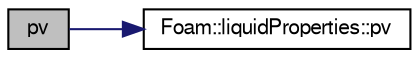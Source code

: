 digraph "pv"
{
  bgcolor="transparent";
  edge [fontname="FreeSans",fontsize="10",labelfontname="FreeSans",labelfontsize="10"];
  node [fontname="FreeSans",fontsize="10",shape=record];
  rankdir="LR";
  Node1084 [label="pv",height=0.2,width=0.4,color="black", fillcolor="grey75", style="filled", fontcolor="black"];
  Node1084 -> Node1085 [color="midnightblue",fontsize="10",style="solid",fontname="FreeSans"];
  Node1085 [label="Foam::liquidProperties::pv",height=0.2,width=0.4,color="black",URL="$a29954.html#ab6c48215446173bc01773d033ac8e337",tooltip="Vapour pressure [Pa]. "];
}
